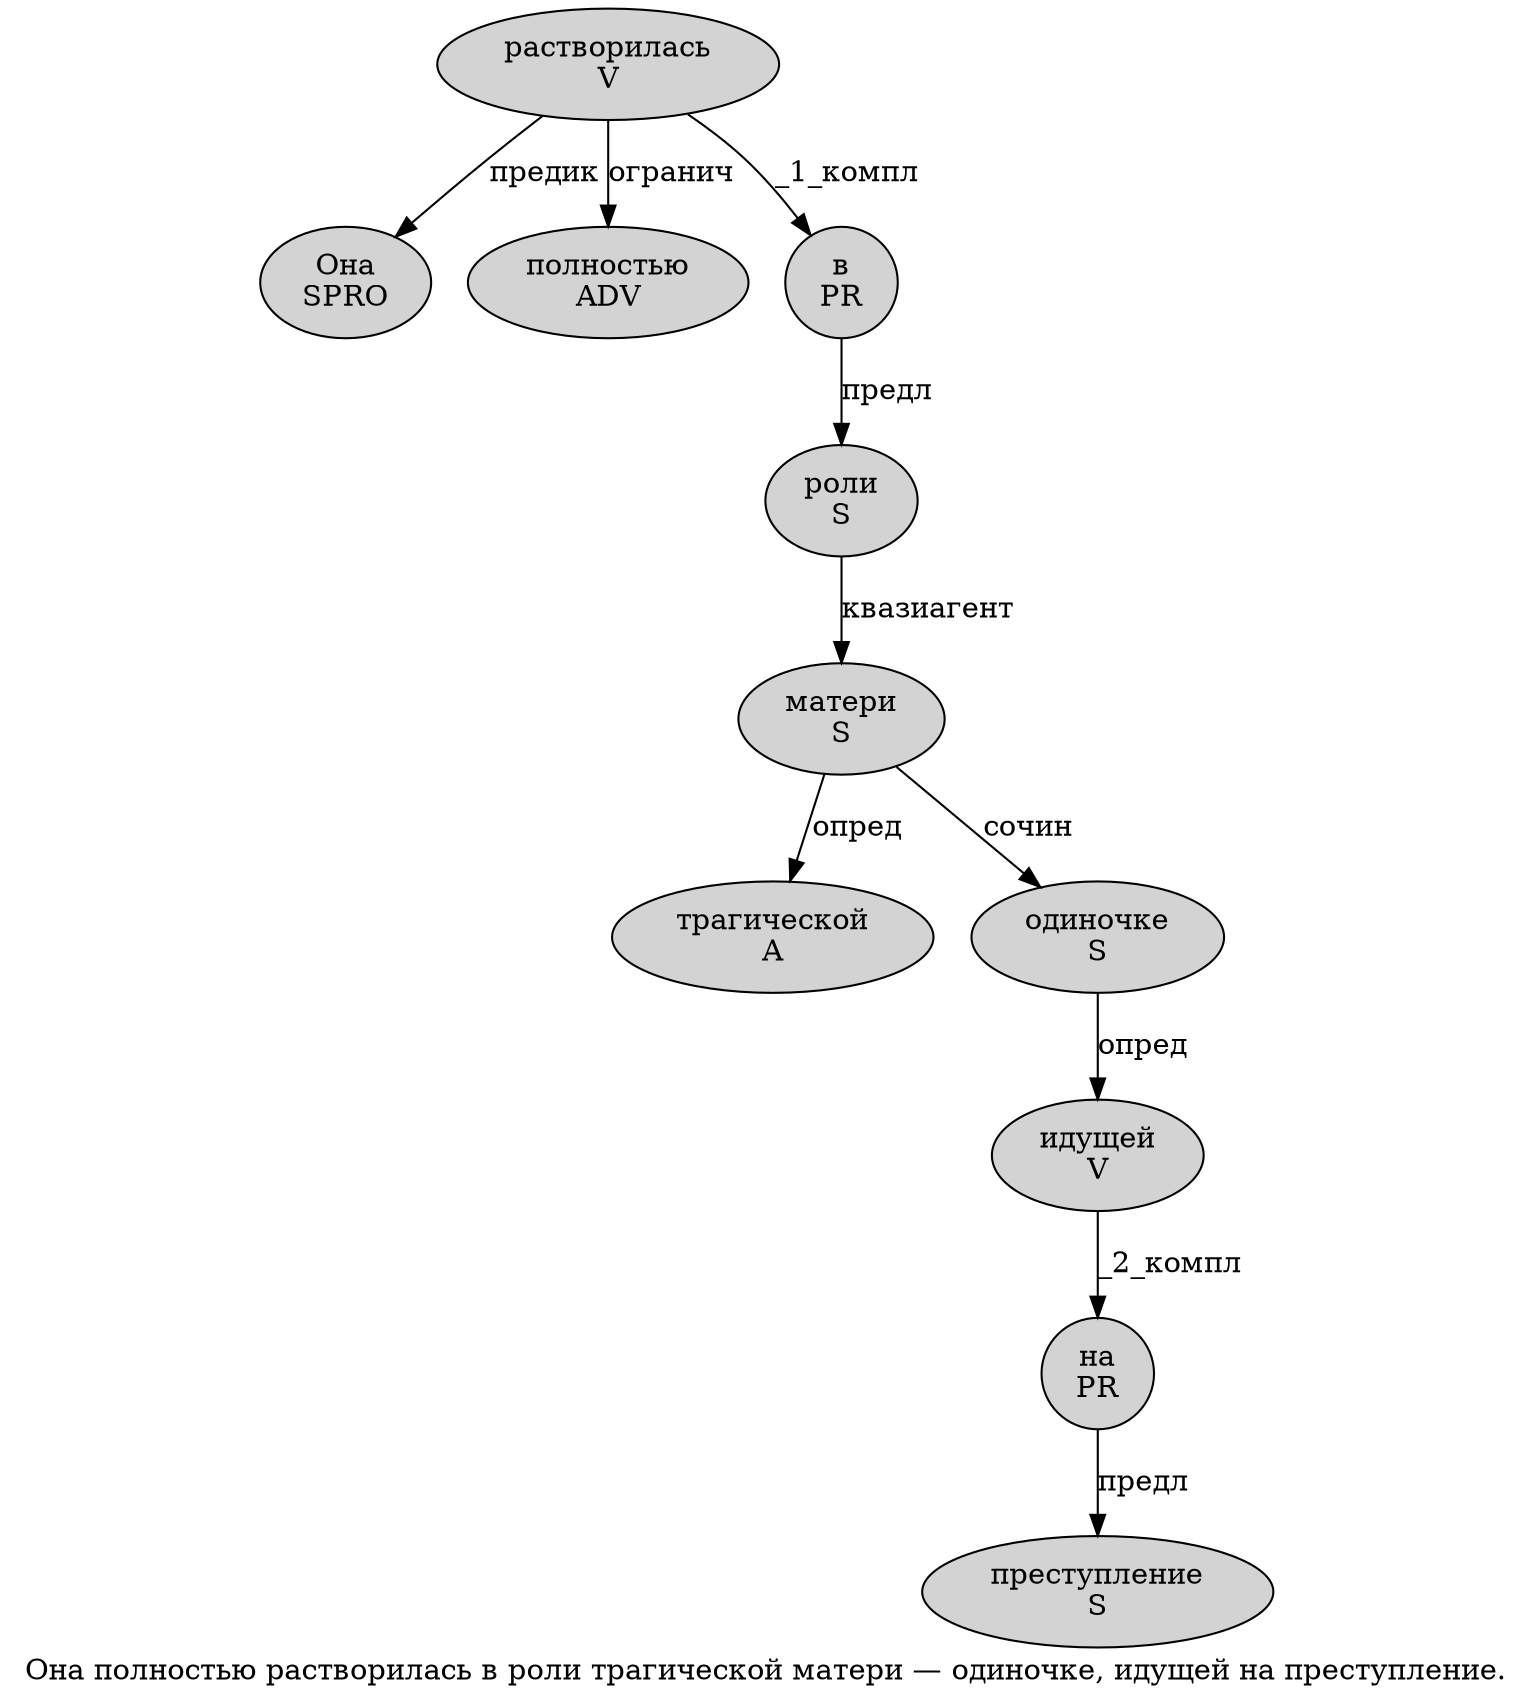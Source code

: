 digraph SENTENCE_1410 {
	graph [label="Она полностью растворилась в роли трагической матери — одиночке, идущей на преступление."]
	node [style=filled]
		0 [label="Она
SPRO" color="" fillcolor=lightgray penwidth=1 shape=ellipse]
		1 [label="полностью
ADV" color="" fillcolor=lightgray penwidth=1 shape=ellipse]
		2 [label="растворилась
V" color="" fillcolor=lightgray penwidth=1 shape=ellipse]
		3 [label="в
PR" color="" fillcolor=lightgray penwidth=1 shape=ellipse]
		4 [label="роли
S" color="" fillcolor=lightgray penwidth=1 shape=ellipse]
		5 [label="трагической
A" color="" fillcolor=lightgray penwidth=1 shape=ellipse]
		6 [label="матери
S" color="" fillcolor=lightgray penwidth=1 shape=ellipse]
		8 [label="одиночке
S" color="" fillcolor=lightgray penwidth=1 shape=ellipse]
		10 [label="идущей
V" color="" fillcolor=lightgray penwidth=1 shape=ellipse]
		11 [label="на
PR" color="" fillcolor=lightgray penwidth=1 shape=ellipse]
		12 [label="преступление
S" color="" fillcolor=lightgray penwidth=1 shape=ellipse]
			8 -> 10 [label="опред"]
			3 -> 4 [label="предл"]
			4 -> 6 [label="квазиагент"]
			2 -> 0 [label="предик"]
			2 -> 1 [label="огранич"]
			2 -> 3 [label="_1_компл"]
			6 -> 5 [label="опред"]
			6 -> 8 [label="сочин"]
			10 -> 11 [label="_2_компл"]
			11 -> 12 [label="предл"]
}